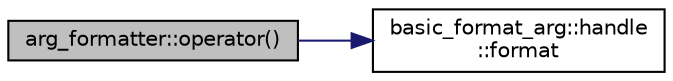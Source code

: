 digraph "arg_formatter::operator()"
{
  edge [fontname="Helvetica",fontsize="10",labelfontname="Helvetica",labelfontsize="10"];
  node [fontname="Helvetica",fontsize="10",shape=record];
  rankdir="LR";
  Node1 [label="arg_formatter::operator()",height=0.2,width=0.4,color="black", fillcolor="grey75", style="filled" fontcolor="black"];
  Node1 -> Node2 [color="midnightblue",fontsize="10",style="solid",fontname="Helvetica"];
  Node2 [label="basic_format_arg::handle\l::format",height=0.2,width=0.4,color="black", fillcolor="white", style="filled",URL="$classbasic__format__arg_1_1handle.html#abb79fe0dadbc199c0a7bd4de972119f1"];
}
